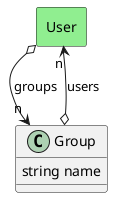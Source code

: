 @startuml

class "Group" as Model {
 string name

 
}

rectangle "User" as User #lightblue {
}

Model o--> "n" User : users




    rectangle "User" as User #lightgreen {
    }
    
        User   o--> "n" Model : "groups"
    

@enduml
